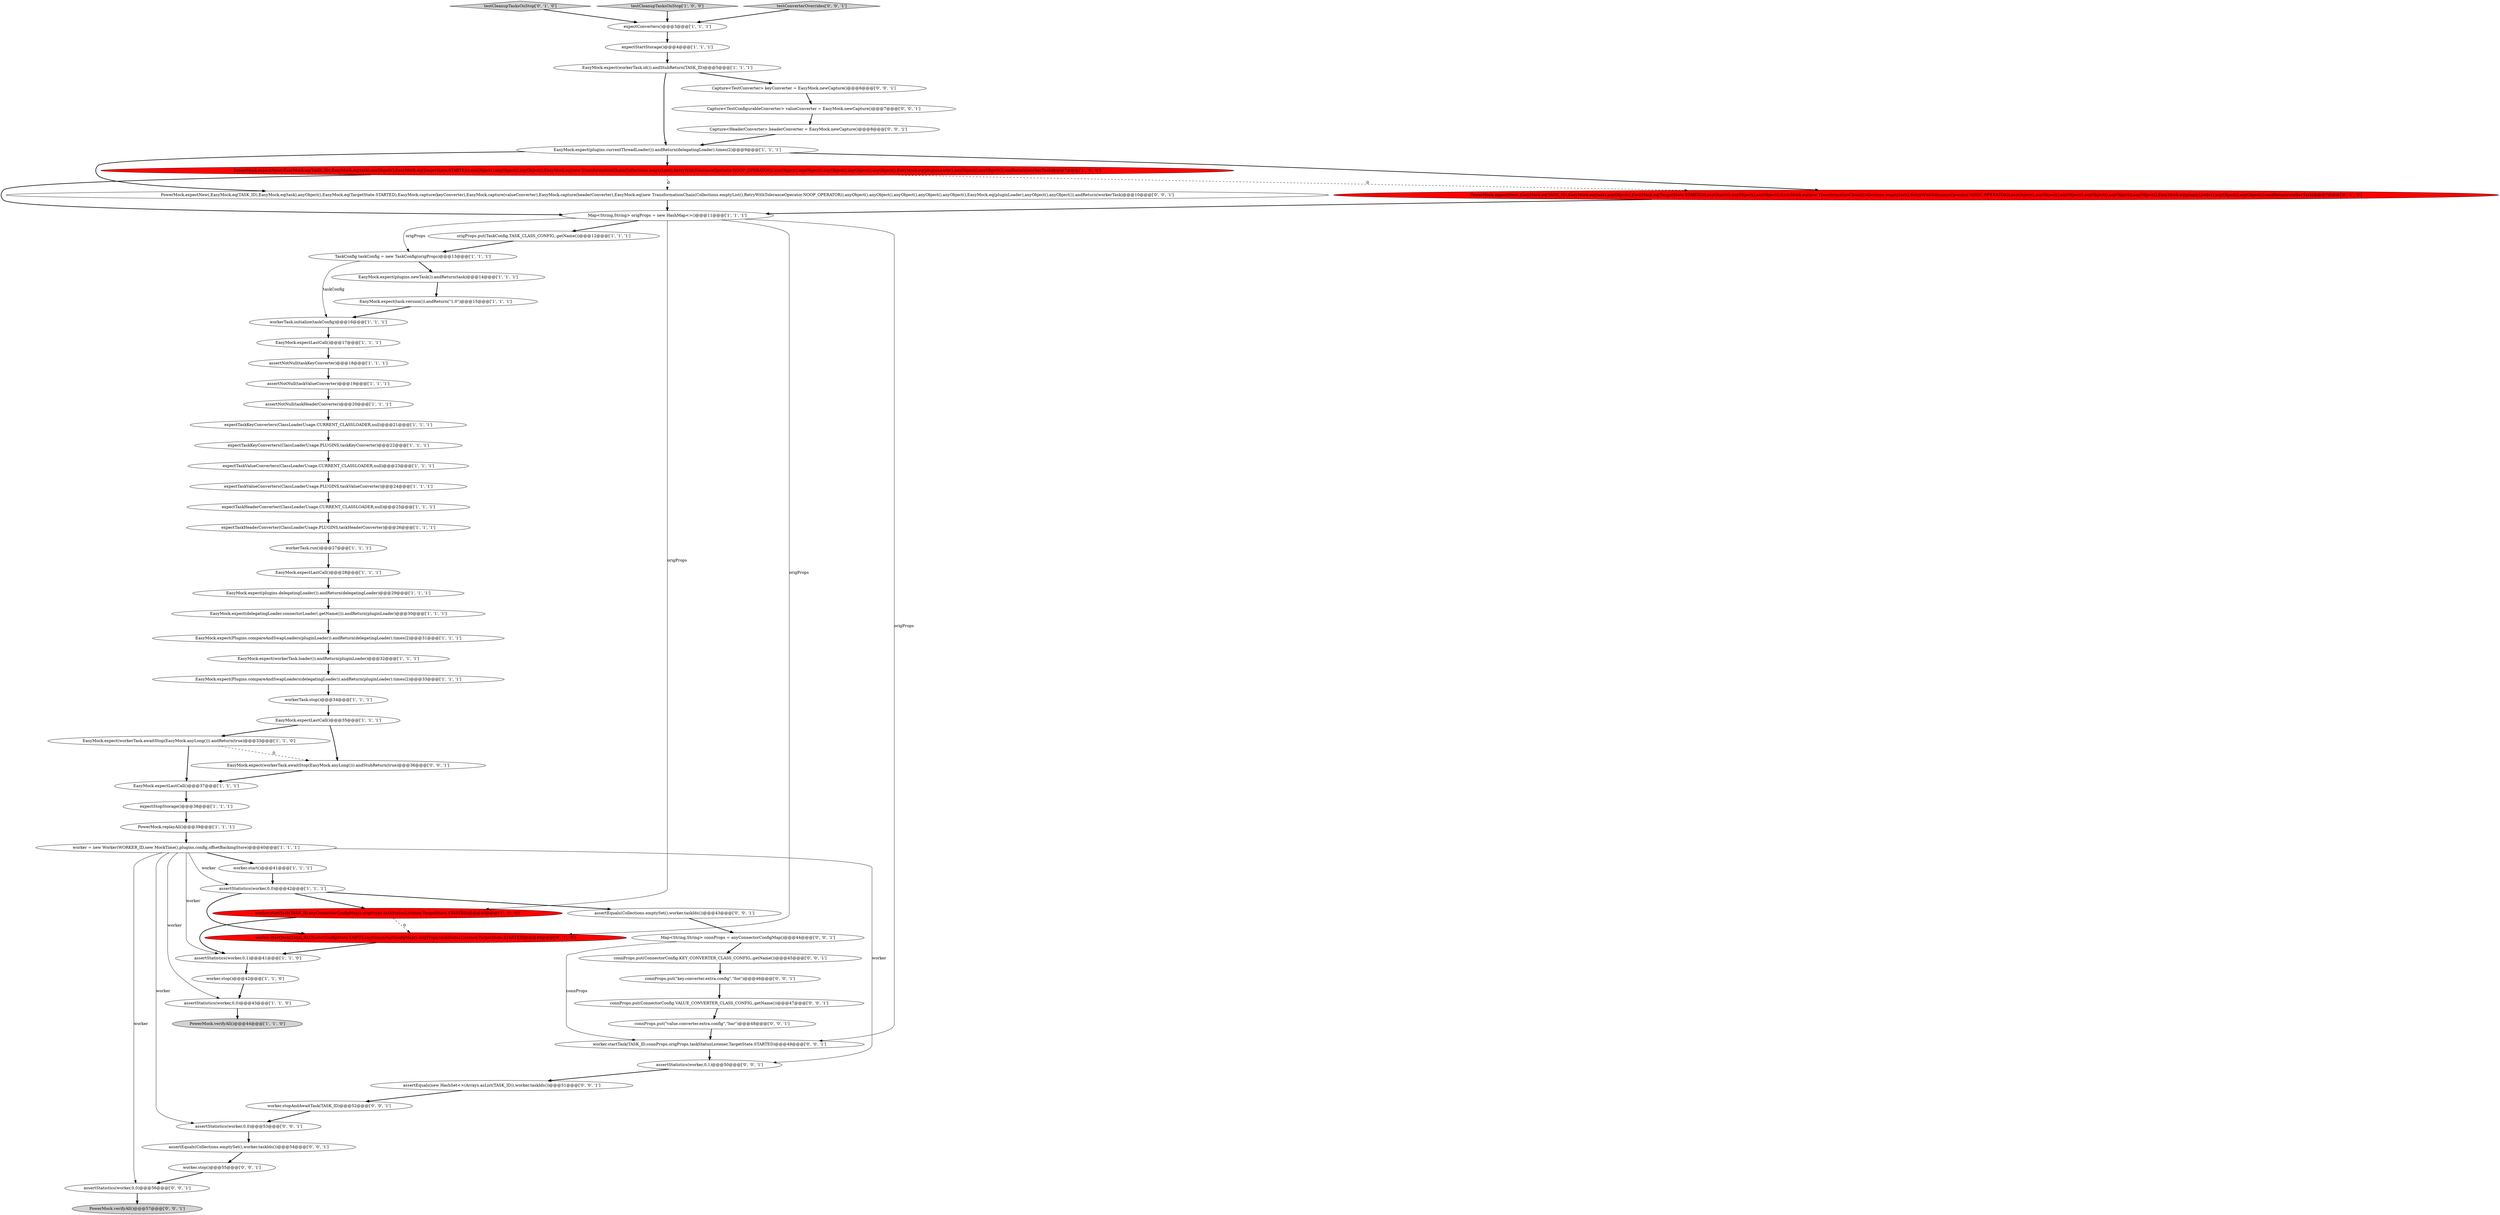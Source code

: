 digraph {
26 [style = filled, label = "PowerMock.expectNew(,EasyMock.eq(TASK_ID),EasyMock.eq(task),anyObject(),EasyMock.eq(TargetState.STARTED),anyObject(),anyObject(),anyObject(),EasyMock.eq(new TransformationChain(Collections.emptyList(),RetryWithToleranceOperator.NOOP_OPERATOR)),anyObject(),anyObject(),anyObject(),anyObject(),anyObject(),EasyMock.eq(pluginLoader),anyObject(),anyObject()).andReturn(workerTask)@@@7@@@['1', '0', '0']", fillcolor = red, shape = ellipse image = "AAA1AAABBB1BBB"];
45 [style = filled, label = "testCleanupTasksOnStop['0', '1', '0']", fillcolor = lightgray, shape = diamond image = "AAA0AAABBB2BBB"];
18 [style = filled, label = "EasyMock.expect(plugins.currentThreadLoader()).andReturn(delegatingLoader).times(2)@@@9@@@['1', '1', '1']", fillcolor = white, shape = ellipse image = "AAA0AAABBB1BBB"];
42 [style = filled, label = "worker.stop()@@@42@@@['1', '1', '0']", fillcolor = white, shape = ellipse image = "AAA0AAABBB1BBB"];
65 [style = filled, label = "connProps.put(ConnectorConfig.KEY_CONVERTER_CLASS_CONFIG,.getName())@@@45@@@['0', '0', '1']", fillcolor = white, shape = ellipse image = "AAA0AAABBB3BBB"];
4 [style = filled, label = "expectTaskKeyConverters(ClassLoaderUsage.CURRENT_CLASSLOADER,null)@@@21@@@['1', '1', '1']", fillcolor = white, shape = ellipse image = "AAA0AAABBB1BBB"];
25 [style = filled, label = "EasyMock.expectLastCall()@@@28@@@['1', '1', '1']", fillcolor = white, shape = ellipse image = "AAA0AAABBB1BBB"];
55 [style = filled, label = "EasyMock.expect(workerTask.awaitStop(EasyMock.anyLong())).andStubReturn(true)@@@36@@@['0', '0', '1']", fillcolor = white, shape = ellipse image = "AAA0AAABBB3BBB"];
35 [style = filled, label = "assertStatistics(worker,0,1)@@@41@@@['1', '1', '0']", fillcolor = white, shape = ellipse image = "AAA0AAABBB1BBB"];
30 [style = filled, label = "PowerMock.verifyAll()@@@44@@@['1', '1', '0']", fillcolor = lightgray, shape = ellipse image = "AAA0AAABBB1BBB"];
21 [style = filled, label = "origProps.put(TaskConfig.TASK_CLASS_CONFIG,.getName())@@@12@@@['1', '1', '1']", fillcolor = white, shape = ellipse image = "AAA0AAABBB1BBB"];
33 [style = filled, label = "assertStatistics(worker,0,0)@@@43@@@['1', '1', '0']", fillcolor = white, shape = ellipse image = "AAA0AAABBB1BBB"];
46 [style = filled, label = "worker.startTask(TASK_ID,connProps,origProps,taskStatusListener,TargetState.STARTED)@@@49@@@['0', '0', '1']", fillcolor = white, shape = ellipse image = "AAA0AAABBB3BBB"];
48 [style = filled, label = "assertEquals(new HashSet<>(Arrays.asList(TASK_ID)),worker.taskIds())@@@51@@@['0', '0', '1']", fillcolor = white, shape = ellipse image = "AAA0AAABBB3BBB"];
27 [style = filled, label = "workerTask.run()@@@27@@@['1', '1', '1']", fillcolor = white, shape = ellipse image = "AAA0AAABBB1BBB"];
38 [style = filled, label = "worker = new Worker(WORKER_ID,new MockTime(),plugins,config,offsetBackingStore)@@@40@@@['1', '1', '1']", fillcolor = white, shape = ellipse image = "AAA0AAABBB1BBB"];
44 [style = filled, label = "PowerMock.expectNew(,EasyMock.eq(TASK_ID),EasyMock.eq(task),anyObject(),EasyMock.eq(TargetState.STARTED),anyObject(),anyObject(),anyObject(),EasyMock.eq(new TransformationChain(Collections.emptyList(),RetryWithToleranceOperator.NOOP_OPERATOR)),anyObject(),anyObject(),anyObject(),anyObject(),anyObject(),anyObject(),EasyMock.eq(pluginLoader),anyObject(),anyObject()).andReturn(workerTask)@@@7@@@['0', '1', '0']", fillcolor = red, shape = ellipse image = "AAA1AAABBB2BBB"];
11 [style = filled, label = "worker.start()@@@41@@@['1', '1', '1']", fillcolor = white, shape = ellipse image = "AAA0AAABBB1BBB"];
29 [style = filled, label = "workerTask.stop()@@@34@@@['1', '1', '1']", fillcolor = white, shape = ellipse image = "AAA0AAABBB1BBB"];
53 [style = filled, label = "assertStatistics(worker,0,1)@@@50@@@['0', '0', '1']", fillcolor = white, shape = ellipse image = "AAA0AAABBB3BBB"];
3 [style = filled, label = "expectTaskValueConverters(ClassLoaderUsage.CURRENT_CLASSLOADER,null)@@@23@@@['1', '1', '1']", fillcolor = white, shape = ellipse image = "AAA0AAABBB1BBB"];
40 [style = filled, label = "EasyMock.expect(Plugins.compareAndSwapLoaders(pluginLoader)).andReturn(delegatingLoader).times(2)@@@31@@@['1', '1', '1']", fillcolor = white, shape = ellipse image = "AAA0AAABBB1BBB"];
14 [style = filled, label = "EasyMock.expect(workerTask.awaitStop(EasyMock.anyLong())).andReturn(true)@@@33@@@['1', '1', '0']", fillcolor = white, shape = ellipse image = "AAA0AAABBB1BBB"];
43 [style = filled, label = "worker.startTask(TASK_ID,ClusterConfigState.EMPTY,anyConnectorConfigMap(),origProps,taskStatusListener,TargetState.STARTED)@@@40@@@['0', '1', '0']", fillcolor = red, shape = ellipse image = "AAA1AAABBB2BBB"];
36 [style = filled, label = "testCleanupTasksOnStop['1', '0', '0']", fillcolor = lightgray, shape = diamond image = "AAA0AAABBB1BBB"];
16 [style = filled, label = "PowerMock.replayAll()@@@39@@@['1', '1', '1']", fillcolor = white, shape = ellipse image = "AAA0AAABBB1BBB"];
2 [style = filled, label = "EasyMock.expect(workerTask.loader()).andReturn(pluginLoader)@@@32@@@['1', '1', '1']", fillcolor = white, shape = ellipse image = "AAA0AAABBB1BBB"];
61 [style = filled, label = "testConverterOverrides['0', '0', '1']", fillcolor = lightgray, shape = diamond image = "AAA0AAABBB3BBB"];
24 [style = filled, label = "EasyMock.expect(plugins.newTask()).andReturn(task)@@@14@@@['1', '1', '1']", fillcolor = white, shape = ellipse image = "AAA0AAABBB1BBB"];
58 [style = filled, label = "worker.stopAndAwaitTask(TASK_ID)@@@52@@@['0', '0', '1']", fillcolor = white, shape = ellipse image = "AAA0AAABBB3BBB"];
8 [style = filled, label = "expectStopStorage()@@@38@@@['1', '1', '1']", fillcolor = white, shape = ellipse image = "AAA0AAABBB1BBB"];
0 [style = filled, label = "EasyMock.expectLastCall()@@@35@@@['1', '1', '1']", fillcolor = white, shape = ellipse image = "AAA0AAABBB1BBB"];
13 [style = filled, label = "expectTaskValueConverters(ClassLoaderUsage.PLUGINS,taskValueConverter)@@@24@@@['1', '1', '1']", fillcolor = white, shape = ellipse image = "AAA0AAABBB1BBB"];
32 [style = filled, label = "EasyMock.expect(Plugins.compareAndSwapLoaders(delegatingLoader)).andReturn(pluginLoader).times(2)@@@33@@@['1', '1', '1']", fillcolor = white, shape = ellipse image = "AAA0AAABBB1BBB"];
23 [style = filled, label = "assertStatistics(worker,0,0)@@@42@@@['1', '1', '1']", fillcolor = white, shape = ellipse image = "AAA0AAABBB1BBB"];
64 [style = filled, label = "Capture<TestConfigurableConverter> valueConverter = EasyMock.newCapture()@@@7@@@['0', '0', '1']", fillcolor = white, shape = ellipse image = "AAA0AAABBB3BBB"];
22 [style = filled, label = "assertNotNull(taskKeyConverter)@@@18@@@['1', '1', '1']", fillcolor = white, shape = ellipse image = "AAA0AAABBB1BBB"];
47 [style = filled, label = "connProps.put(ConnectorConfig.VALUE_CONVERTER_CLASS_CONFIG,.getName())@@@47@@@['0', '0', '1']", fillcolor = white, shape = ellipse image = "AAA0AAABBB3BBB"];
5 [style = filled, label = "expectConverters()@@@3@@@['1', '1', '1']", fillcolor = white, shape = ellipse image = "AAA0AAABBB1BBB"];
28 [style = filled, label = "EasyMock.expect(plugins.delegatingLoader()).andReturn(delegatingLoader)@@@29@@@['1', '1', '1']", fillcolor = white, shape = ellipse image = "AAA0AAABBB1BBB"];
31 [style = filled, label = "workerTask.initialize(taskConfig)@@@16@@@['1', '1', '1']", fillcolor = white, shape = ellipse image = "AAA0AAABBB1BBB"];
49 [style = filled, label = "assertEquals(Collections.emptySet(),worker.taskIds())@@@54@@@['0', '0', '1']", fillcolor = white, shape = ellipse image = "AAA0AAABBB3BBB"];
60 [style = filled, label = "Capture<TestConverter> keyConverter = EasyMock.newCapture()@@@6@@@['0', '0', '1']", fillcolor = white, shape = ellipse image = "AAA0AAABBB3BBB"];
6 [style = filled, label = "Map<String,String> origProps = new HashMap<>()@@@11@@@['1', '1', '1']", fillcolor = white, shape = ellipse image = "AAA0AAABBB1BBB"];
52 [style = filled, label = "assertStatistics(worker,0,0)@@@56@@@['0', '0', '1']", fillcolor = white, shape = ellipse image = "AAA0AAABBB3BBB"];
9 [style = filled, label = "TaskConfig taskConfig = new TaskConfig(origProps)@@@13@@@['1', '1', '1']", fillcolor = white, shape = ellipse image = "AAA0AAABBB1BBB"];
57 [style = filled, label = "PowerMock.verifyAll()@@@57@@@['0', '0', '1']", fillcolor = lightgray, shape = ellipse image = "AAA0AAABBB3BBB"];
56 [style = filled, label = "connProps.put(\"value.converter.extra.config\",\"bar\")@@@48@@@['0', '0', '1']", fillcolor = white, shape = ellipse image = "AAA0AAABBB3BBB"];
34 [style = filled, label = "EasyMock.expectLastCall()@@@37@@@['1', '1', '1']", fillcolor = white, shape = ellipse image = "AAA0AAABBB1BBB"];
7 [style = filled, label = "EasyMock.expect(task.version()).andReturn(\"1.0\")@@@15@@@['1', '1', '1']", fillcolor = white, shape = ellipse image = "AAA0AAABBB1BBB"];
37 [style = filled, label = "EasyMock.expect(workerTask.id()).andStubReturn(TASK_ID)@@@5@@@['1', '1', '1']", fillcolor = white, shape = ellipse image = "AAA0AAABBB1BBB"];
50 [style = filled, label = "worker.stop()@@@55@@@['0', '0', '1']", fillcolor = white, shape = ellipse image = "AAA0AAABBB3BBB"];
19 [style = filled, label = "expectTaskKeyConverters(ClassLoaderUsage.PLUGINS,taskKeyConverter)@@@22@@@['1', '1', '1']", fillcolor = white, shape = ellipse image = "AAA0AAABBB1BBB"];
12 [style = filled, label = "assertNotNull(taskHeaderConverter)@@@20@@@['1', '1', '1']", fillcolor = white, shape = ellipse image = "AAA0AAABBB1BBB"];
62 [style = filled, label = "assertEquals(Collections.emptySet(),worker.taskIds())@@@43@@@['0', '0', '1']", fillcolor = white, shape = ellipse image = "AAA0AAABBB3BBB"];
17 [style = filled, label = "expectTaskHeaderConverter(ClassLoaderUsage.PLUGINS,taskHeaderConverter)@@@26@@@['1', '1', '1']", fillcolor = white, shape = ellipse image = "AAA0AAABBB1BBB"];
15 [style = filled, label = "expectStartStorage()@@@4@@@['1', '1', '1']", fillcolor = white, shape = ellipse image = "AAA0AAABBB1BBB"];
59 [style = filled, label = "Capture<HeaderConverter> headerConverter = EasyMock.newCapture()@@@8@@@['0', '0', '1']", fillcolor = white, shape = ellipse image = "AAA0AAABBB3BBB"];
54 [style = filled, label = "Map<String,String> connProps = anyConnectorConfigMap()@@@44@@@['0', '0', '1']", fillcolor = white, shape = ellipse image = "AAA0AAABBB3BBB"];
20 [style = filled, label = "EasyMock.expectLastCall()@@@17@@@['1', '1', '1']", fillcolor = white, shape = ellipse image = "AAA0AAABBB1BBB"];
63 [style = filled, label = "assertStatistics(worker,0,0)@@@53@@@['0', '0', '1']", fillcolor = white, shape = ellipse image = "AAA0AAABBB3BBB"];
10 [style = filled, label = "EasyMock.expect(delegatingLoader.connectorLoader(.getName())).andReturn(pluginLoader)@@@30@@@['1', '1', '1']", fillcolor = white, shape = ellipse image = "AAA0AAABBB1BBB"];
51 [style = filled, label = "PowerMock.expectNew(,EasyMock.eq(TASK_ID),EasyMock.eq(task),anyObject(),EasyMock.eq(TargetState.STARTED),EasyMock.capture(keyConverter),EasyMock.capture(valueConverter),EasyMock.capture(headerConverter),EasyMock.eq(new TransformationChain(Collections.emptyList(),RetryWithToleranceOperator.NOOP_OPERATOR)),anyObject(),anyObject(),anyObject(),anyObject(),anyObject(),EasyMock.eq(pluginLoader),anyObject(),anyObject()).andReturn(workerTask)@@@10@@@['0', '0', '1']", fillcolor = white, shape = ellipse image = "AAA0AAABBB3BBB"];
39 [style = filled, label = "worker.startTask(TASK_ID,anyConnectorConfigMap(),origProps,taskStatusListener,TargetState.STARTED)@@@40@@@['1', '0', '0']", fillcolor = red, shape = ellipse image = "AAA1AAABBB1BBB"];
66 [style = filled, label = "connProps.put(\"key.converter.extra.config\",\"foo\")@@@46@@@['0', '0', '1']", fillcolor = white, shape = ellipse image = "AAA0AAABBB3BBB"];
41 [style = filled, label = "assertNotNull(taskValueConverter)@@@19@@@['1', '1', '1']", fillcolor = white, shape = ellipse image = "AAA0AAABBB1BBB"];
1 [style = filled, label = "expectTaskHeaderConverter(ClassLoaderUsage.CURRENT_CLASSLOADER,null)@@@25@@@['1', '1', '1']", fillcolor = white, shape = ellipse image = "AAA0AAABBB1BBB"];
40->2 [style = bold, label=""];
8->16 [style = bold, label=""];
62->54 [style = bold, label=""];
29->0 [style = bold, label=""];
5->15 [style = bold, label=""];
7->31 [style = bold, label=""];
13->1 [style = bold, label=""];
54->65 [style = bold, label=""];
66->47 [style = bold, label=""];
6->9 [style = solid, label="origProps"];
0->14 [style = bold, label=""];
18->44 [style = bold, label=""];
37->60 [style = bold, label=""];
43->35 [style = bold, label=""];
55->34 [style = bold, label=""];
38->33 [style = solid, label="worker"];
2->32 [style = bold, label=""];
17->27 [style = bold, label=""];
31->20 [style = bold, label=""];
19->3 [style = bold, label=""];
27->25 [style = bold, label=""];
9->24 [style = bold, label=""];
53->48 [style = bold, label=""];
23->62 [style = bold, label=""];
25->28 [style = bold, label=""];
38->11 [style = bold, label=""];
60->64 [style = bold, label=""];
4->19 [style = bold, label=""];
22->41 [style = bold, label=""];
56->46 [style = bold, label=""];
65->66 [style = bold, label=""];
34->8 [style = bold, label=""];
38->53 [style = solid, label="worker"];
26->6 [style = bold, label=""];
26->44 [style = dashed, label="0"];
6->39 [style = solid, label="origProps"];
38->63 [style = solid, label="worker"];
1->17 [style = bold, label=""];
58->63 [style = bold, label=""];
21->9 [style = bold, label=""];
39->35 [style = bold, label=""];
59->18 [style = bold, label=""];
33->30 [style = bold, label=""];
18->51 [style = bold, label=""];
24->7 [style = bold, label=""];
9->31 [style = solid, label="taskConfig"];
48->58 [style = bold, label=""];
6->46 [style = solid, label="origProps"];
47->56 [style = bold, label=""];
35->42 [style = bold, label=""];
6->21 [style = bold, label=""];
18->26 [style = bold, label=""];
23->43 [style = bold, label=""];
38->23 [style = solid, label="worker"];
51->6 [style = bold, label=""];
39->43 [style = dashed, label="0"];
64->59 [style = bold, label=""];
38->35 [style = solid, label="worker"];
49->50 [style = bold, label=""];
14->55 [style = dashed, label="0"];
10->40 [style = bold, label=""];
23->39 [style = bold, label=""];
36->5 [style = bold, label=""];
41->12 [style = bold, label=""];
15->37 [style = bold, label=""];
26->51 [style = dashed, label="0"];
44->6 [style = bold, label=""];
28->10 [style = bold, label=""];
61->5 [style = bold, label=""];
54->46 [style = solid, label="connProps"];
63->49 [style = bold, label=""];
46->53 [style = bold, label=""];
42->33 [style = bold, label=""];
14->34 [style = bold, label=""];
50->52 [style = bold, label=""];
20->22 [style = bold, label=""];
32->29 [style = bold, label=""];
12->4 [style = bold, label=""];
0->55 [style = bold, label=""];
37->18 [style = bold, label=""];
3->13 [style = bold, label=""];
6->43 [style = solid, label="origProps"];
38->52 [style = solid, label="worker"];
52->57 [style = bold, label=""];
11->23 [style = bold, label=""];
16->38 [style = bold, label=""];
45->5 [style = bold, label=""];
}
